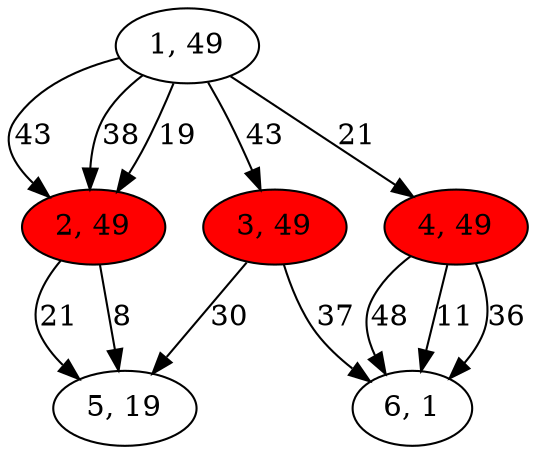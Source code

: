 digraph G{
1[label="1, 49"]
2[label="2, 49"]
3[label="3, 49"]
4[label="4, 49"]
5[label="5, 19"]
6[label="6, 1"]
1->2[label="43"]
1->2[label="38"]
1->4[label="21"]
1->3[label="43"]
1->2[label="19"]
2[style = filled,fillcolor=red]
2->5[label="21"]
2->5[label="8"]
3[style = filled,fillcolor=red]
3->6[label="37"]
3->5[label="30"]
4[style = filled,fillcolor=red]
4->6[label="48"]
4->6[label="11"]
4->6[label="36"]
}
